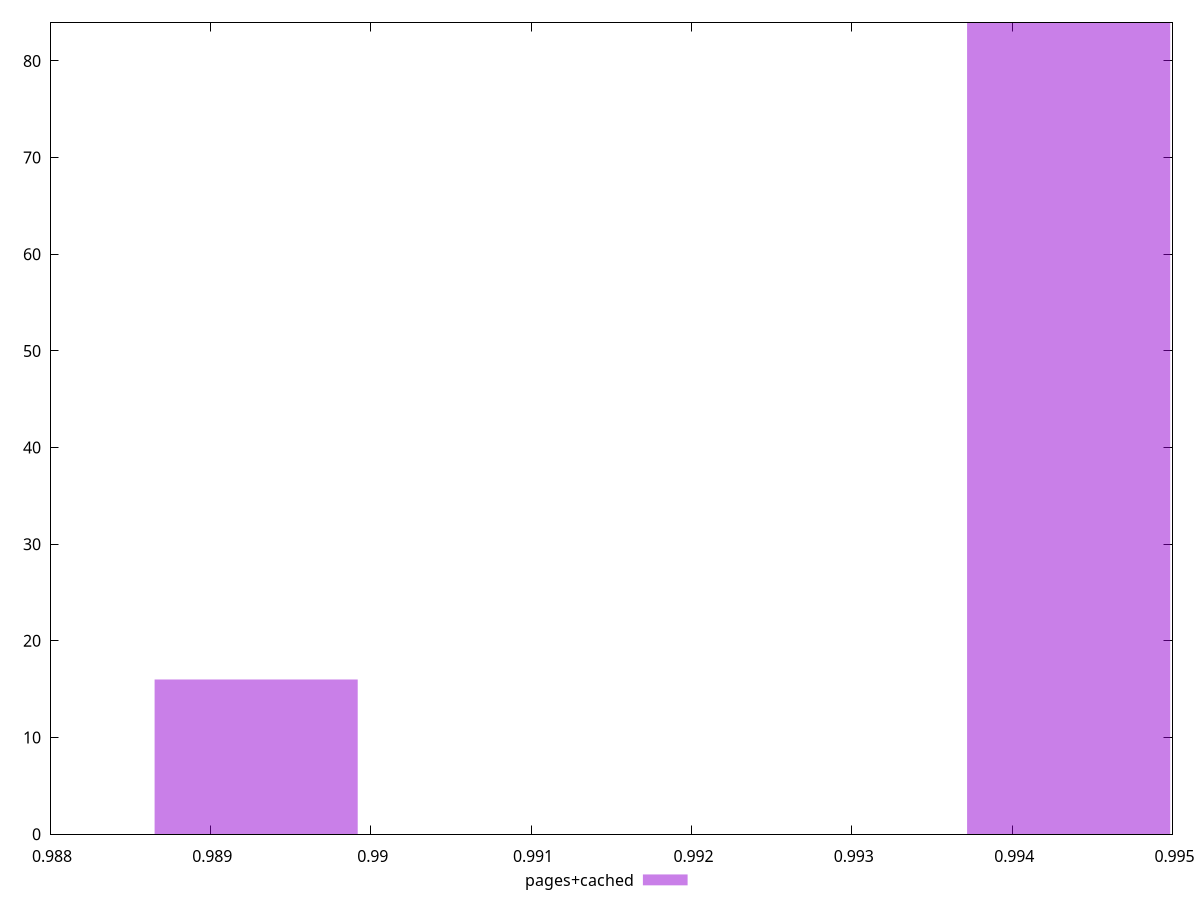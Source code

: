 $_pagesCached <<EOF
0.9943523702493103 84
0.9892856065792502 16
EOF
set key outside below
set terminal pngcairo
set output "report_00005_2020-11-02T22-26-11.212Z/first-cpu-idle/pages+cached//hist.png"
set yrange [0:84]
set boxwidth 0.001266690917515045
set style fill transparent solid 0.5 noborder
plot $_pagesCached title "pages+cached" with boxes ,